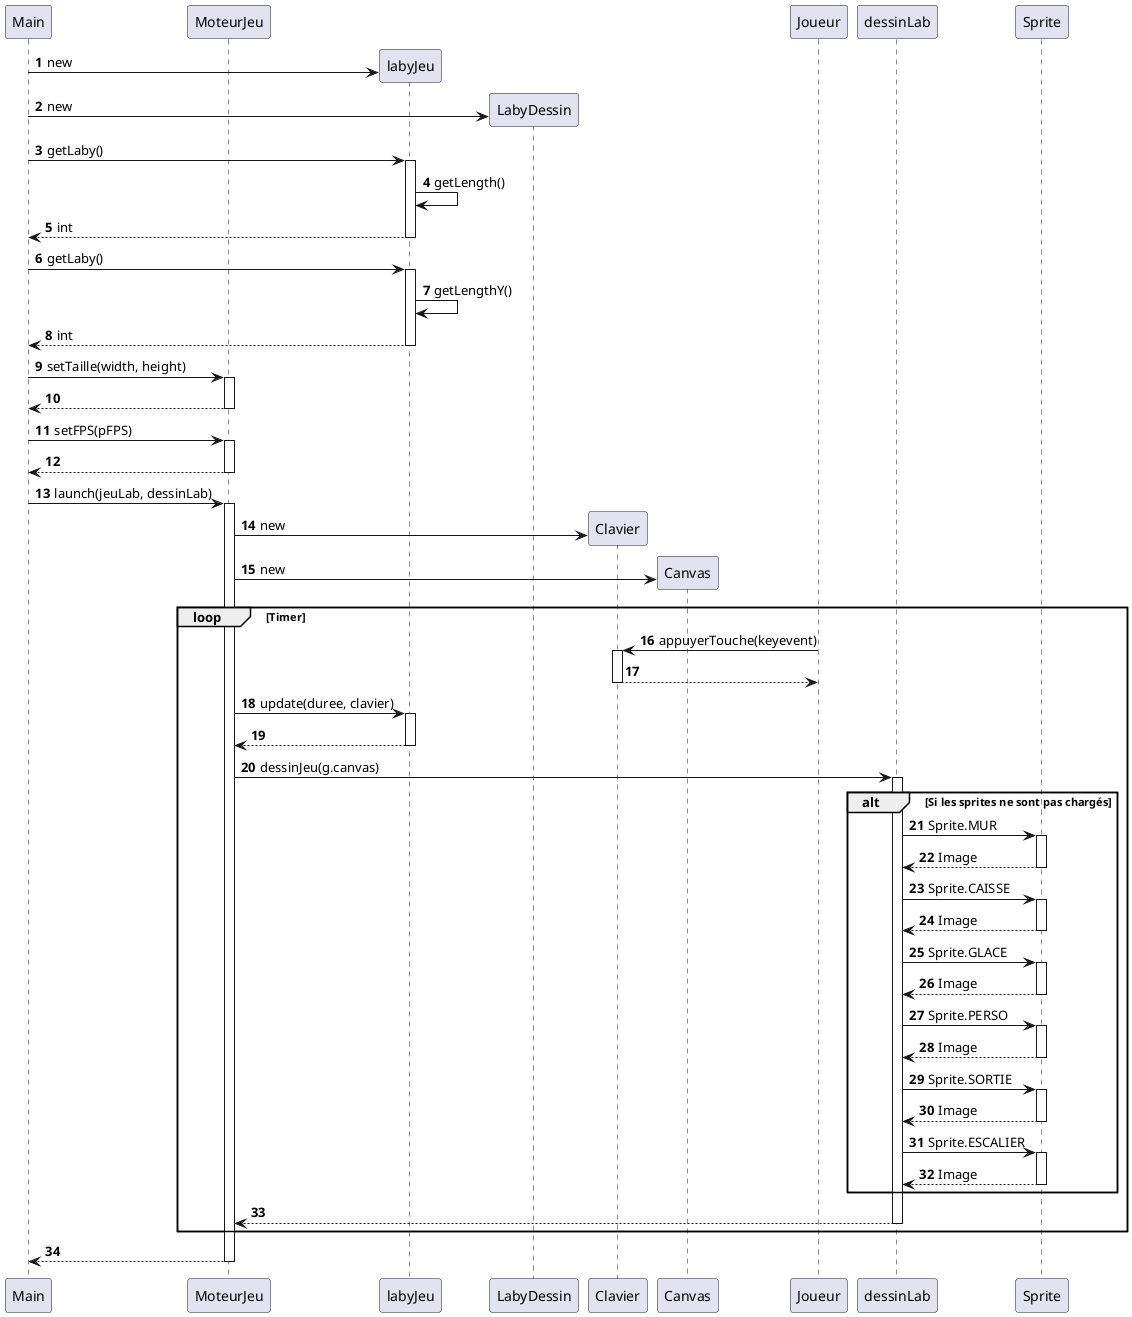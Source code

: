 @startuml
'https://plantuml.com/sequence-diagram

autonumber
create Main
participant MoteurJeu
create labyJeu
Main -> labyJeu: new
create LabyDessin
Main -> LabyDessin: new

Main -> labyJeu: getLaby()
activate labyJeu
labyJeu -> labyJeu: getLength()
Main <-- labyJeu: int
deactivate labyJeu


Main -> labyJeu: getLaby()
activate labyJeu
labyJeu -> labyJeu: getLengthY()
Main <-- labyJeu: int
deactivate labyJeu

Main -> MoteurJeu: setTaille(width, height)
activate MoteurJeu
Main <-- MoteurJeu:
deactivate MoteurJeu

Main -> MoteurJeu: setFPS(pFPS)
activate MoteurJeu
Main <-- MoteurJeu:
deactivate MoteurJeu

Main -> MoteurJeu: launch(jeuLab, dessinLab)
activate MoteurJeu
create Clavier
MoteurJeu -> Clavier: new
create Canvas
MoteurJeu -> Canvas: new


loop Timer
Joueur -> Clavier: appuyerTouche(keyevent)
activate Clavier
Clavier --> Joueur
deactivate

MoteurJeu -> labyJeu: update(duree, clavier)
activate labyJeu
labyJeu --> MoteurJeu
deactivate labyJeu
MoteurJeu -> dessinLab: dessinJeu(g.canvas)
activate dessinLab

alt Si les sprites ne sont pas chargés

dessinLab -> Sprite : Sprite.MUR
activate Sprite
Sprite --> dessinLab : Image
deactivate
dessinLab -> Sprite : Sprite.CAISSE
activate Sprite
Sprite --> dessinLab : Image
deactivate
dessinLab -> Sprite : Sprite.GLACE
activate Sprite
Sprite --> dessinLab : Image
deactivate Sprite
dessinLab -> Sprite : Sprite.PERSO
activate Sprite
Sprite --> dessinLab : Image
deactivate Sprite
dessinLab -> Sprite : Sprite.SORTIE
activate Sprite
Sprite --> dessinLab : Image
deactivate Sprite
dessinLab -> Sprite : Sprite.ESCALIER
activate Sprite
Sprite --> dessinLab : Image
deactivate Sprite

end

dessinLab --> MoteurJeu
deactivate dessinLab


end
MoteurJeu --> Main
deactivate MoteurJeu



@enduml